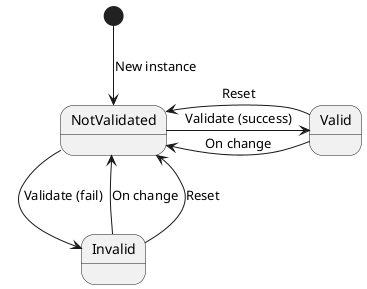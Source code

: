 @startuml

[*] --> NotValidated : New instance

NotValidated -> Valid : Validate (success)
Valid -> NotValidated : On change
Valid -> NotValidated : Reset

NotValidated -down-> Invalid : Validate (fail)
Invalid -> NotValidated : On change
Invalid -> NotValidated : Reset

@enduml